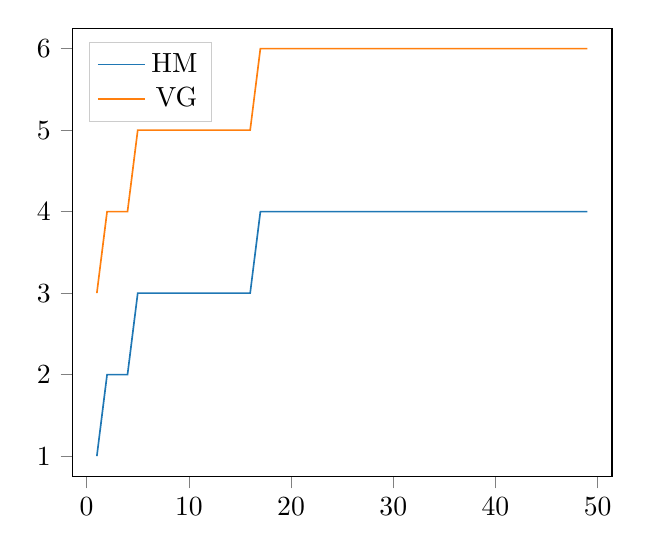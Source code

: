 % This file was created by matplotlib2tikz v0.6.14.
\begin{tikzpicture}

\definecolor{color1}{rgb}{1,0.498,0.055}
\definecolor{color0}{rgb}{0.122,0.467,0.706}

\begin{axis}[
xmin=-1.4, xmax=51.4,
ymin=0.75, ymax=6.25,
tick align=outside,
tick pos=left,
x grid style={lightgray!92.026!black},
y grid style={lightgray!92.026!black},
legend style={at={(0.03,0.97)}, anchor=north west, draw=white!80.0!black},
legend cell align={right},
legend entries={{HM},{VG}}
]
\addlegendimage{no markers, color0}
\addlegendimage{no markers, color1}
\addplot [semithick, color0]
table {%
0 -inf
1 1
2 2
3 2
4 2
5 3
6 3
7 3
8 3
9 3
10 3
11 3
12 3
13 3
14 3
15 3
16 3
17 4
18 4
19 4
20 4
21 4
22 4
23 4
24 4
25 4
26 4
27 4
28 4
29 4
30 4
31 4
32 4
33 4
34 4
35 4
36 4
37 4
38 4
39 4
40 4
41 4
42 4
43 4
44 4
45 4
46 4
47 4
48 4
49 4
};
\addplot [semithick, color1]
table {%
0 -inf
1 3
2 4
3 4
4 4
5 5
6 5
7 5
8 5
9 5
10 5
11 5
12 5
13 5
14 5
15 5
16 5
17 6
18 6
19 6
20 6
21 6
22 6
23 6
24 6
25 6
26 6
27 6
28 6
29 6
30 6
31 6
32 6
33 6
34 6
35 6
36 6
37 6
38 6
39 6
40 6
41 6
42 6
43 6
44 6
45 6
46 6
47 6
48 6
49 6
};
\end{axis}

\end{tikzpicture}
